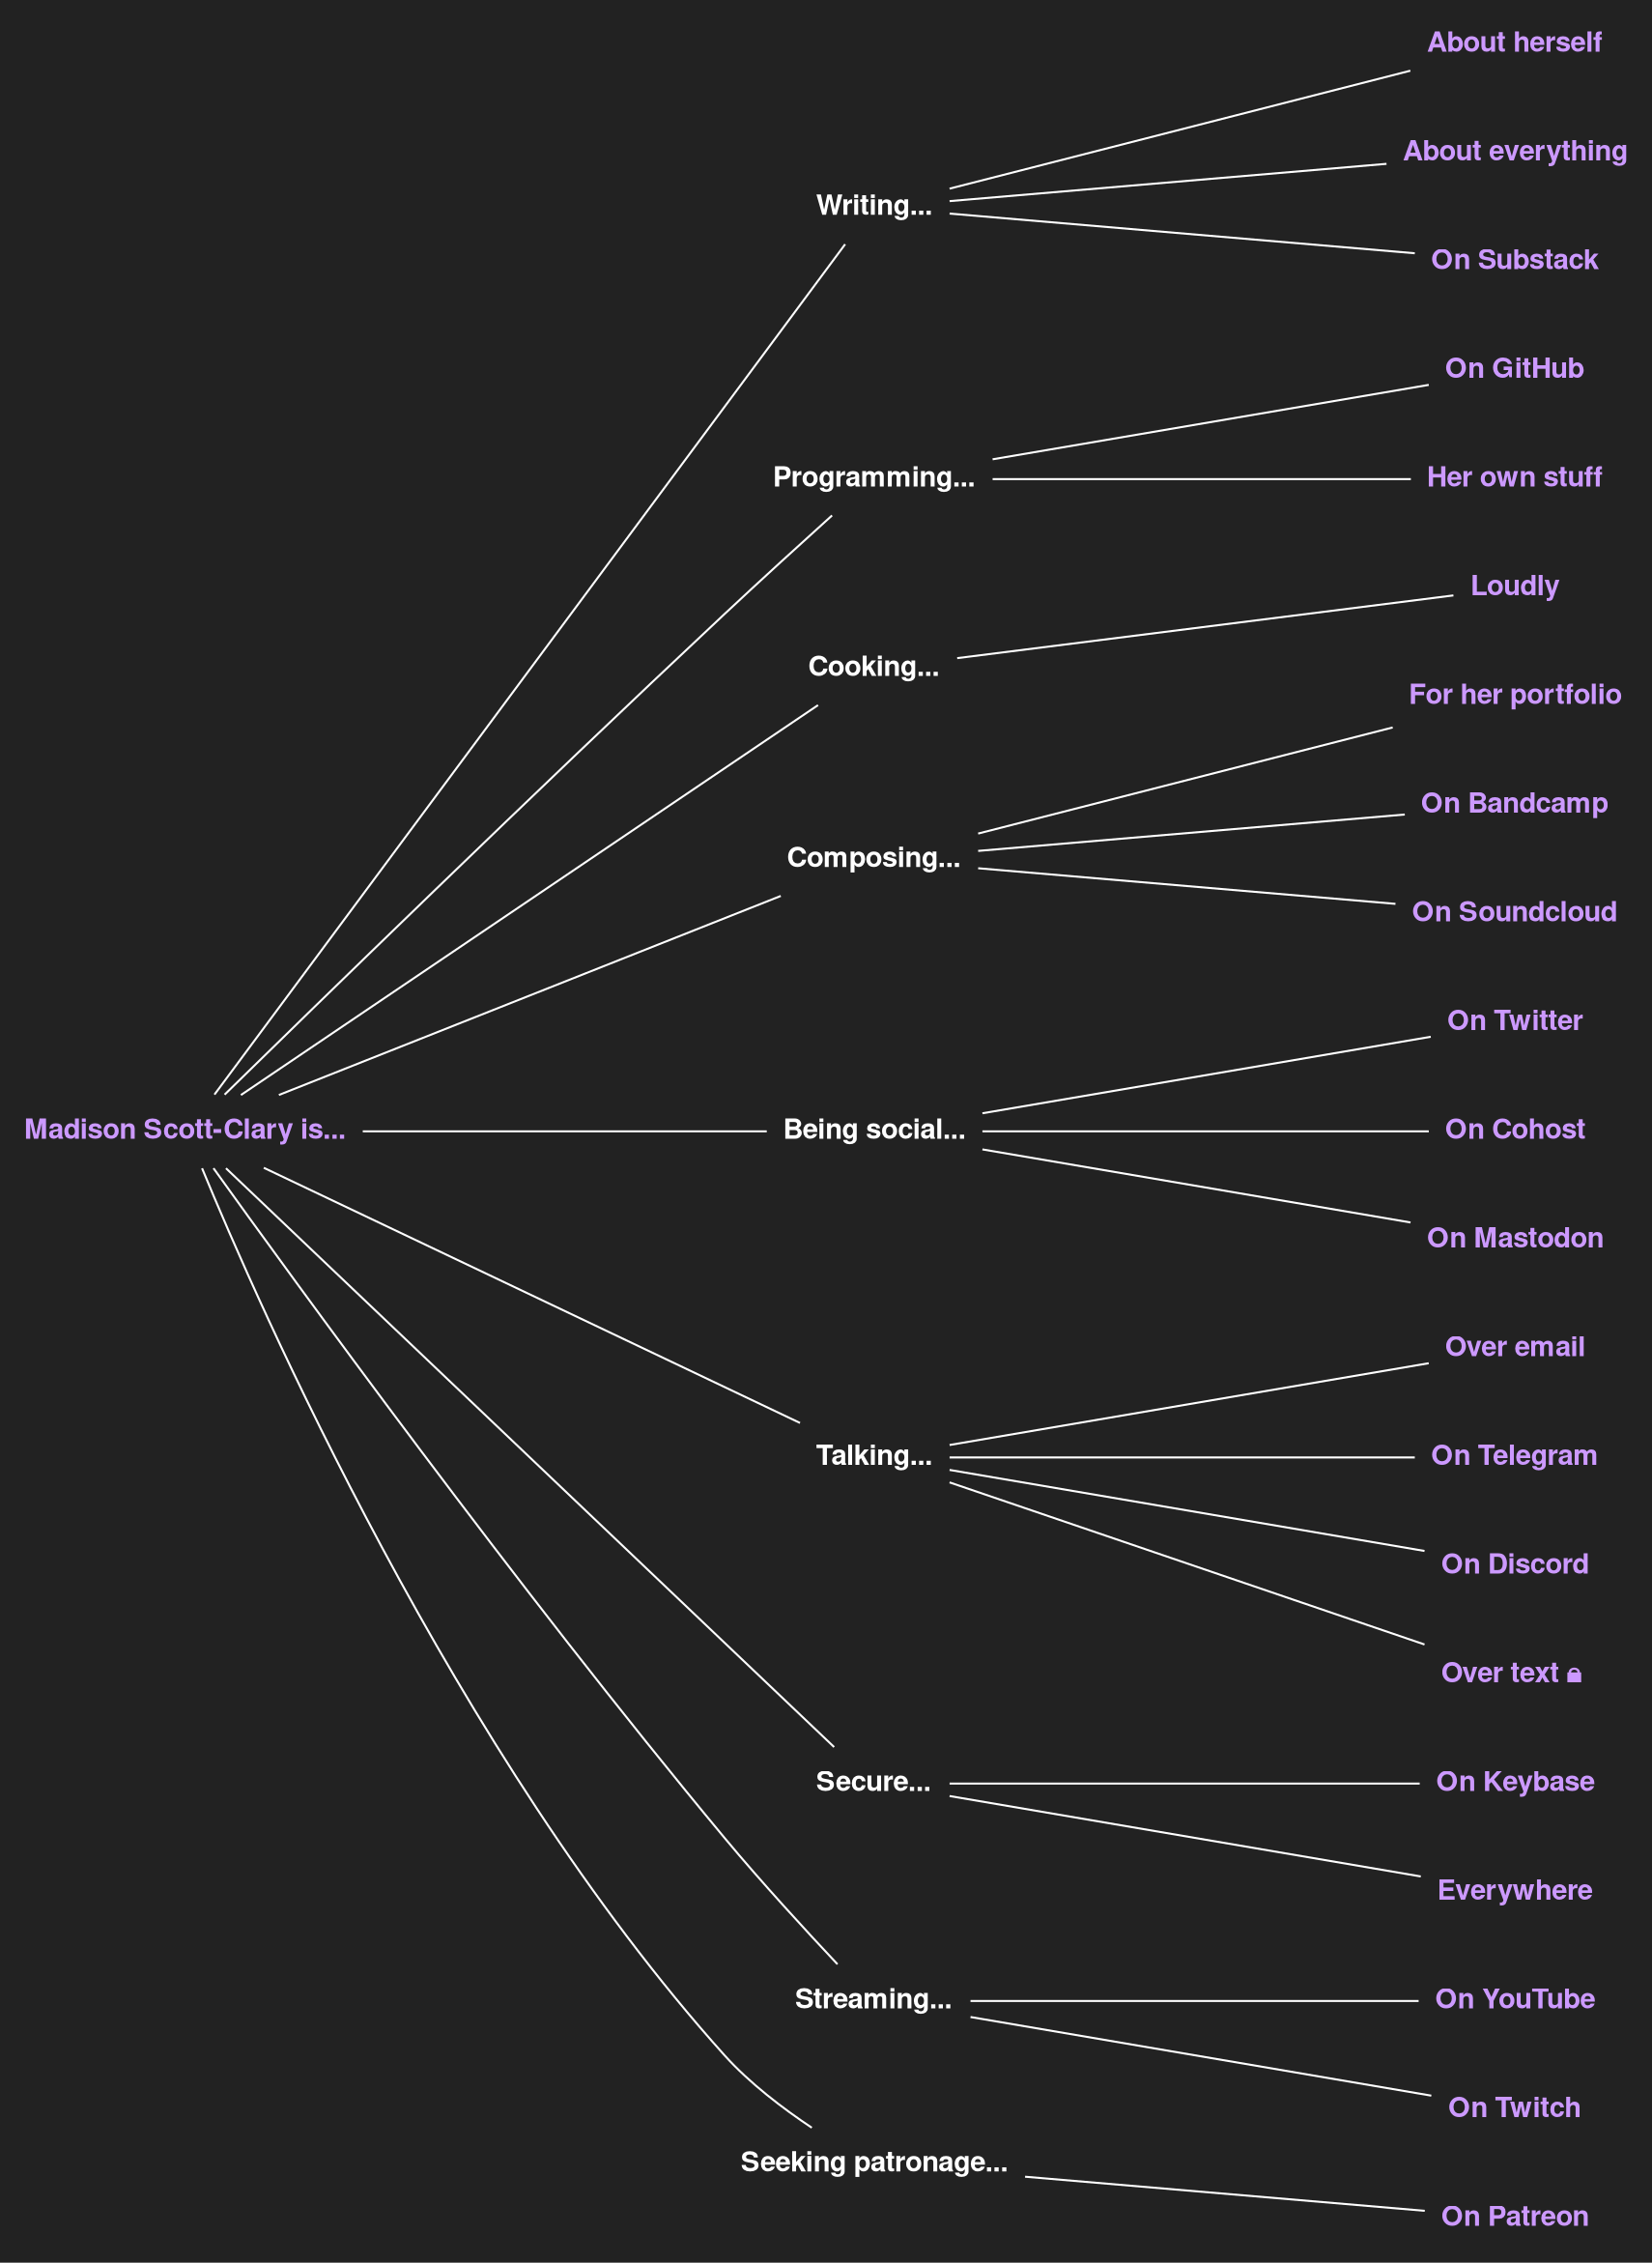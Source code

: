 graph is {
    node[shape="none",fontcolor="#ffffff",color="#ffffff",fontname="Helvetica bold"]
    edge[color="#ffffff"]
    graph[bgcolor="#222222",label="",margin="0",rankdir="LR",ranksep=2.5]

    copula [label="Madison Scott-Clary is...",fontcolor="#cc99ff",href="https://drab-makyo.com"]

    writing [label="Writing..."]
    /* writing_anything [label="Anything",fontcolor="#cc99ff",href="https://writing.drab-makyo.com"] 
     */
    writing_ally [label="About herself",fontcolor="#cc99ff",href="https://ally.id"]
    writing_portfolio [label="About everything",fontcolor="#cc99ff",href="https://makyo.ink"]
    writing_substack [label="On Substack",fontcolor="#cc99ff",href="https://makyo.substack.com"]
    copula -- writing -- { /* writing_anything, */ writing_ally, writing_portfolio, writing_substack }

    /*photography [label="Taking pictures..."]
    photography_flickr [label="On Flickr",fontcolor="#cc99ff",href="https://flickr.com/photos/ranna"]
    photography_portfolio [label="For her portfolio",fontcolor="#cc99ff",href="https://makyo.photography"]
    copula -- photography -- { photography_flickr, photography_portfolio }*/

    programming [label="Programming..."]
    programming_github [label="On GitHub",fontcolor="#cc99ff",href="https://github.com/makyo"]
    /* programming_launchpad [label="On Launchpad",fontcolor="#cc99ff",href="https://launchpad.net/~makyo"]
     */
    programming_personal [label="Her own stuff",fontcolor="#cc99ff",href="https://makyo.dev"]
    copula -- programming -- { programming_github, /*programming_launchpad,*/ programming_personal }

    cooking [label="Cooking..."]
    /*cooking_quietly [label="Quietly",fontcolor="#cc99ff",href="https://makyo.cooking"]
     */
    cooking_loudly [label="Loudly",fontcolor="#cc99ff",href="https://twitter.com/loudfood"]
    copula -- cooking -- { /*cooking_quietly,*/ cooking_loudly }

    composing [label="Composing..."]
    composing_portfolio [label="For her portfolio",fontcolor="#cc99ff",href="https://sounds.drab-makyo.com"]
    composing_bandcamp [label="On Bandcamp",fontcolor="#cc99ff",href="https://drab-makyo.bandcamp.com"]
    composing_soundcloud [label="On Soundcloud",fontcolor="#cc99ff",href="https://soundcloud.com/drabmakyo"]
    copula -- composing -- { composing_portfolio, composing_bandcamp, composing_soundcloud }

    social [label="Being social..."]
    social_twitter [label="On Twitter",fontcolor="#cc99ff",href="https://twitter.com/makyo_writes"]
    social_cohost [label="On Cohost",fontcolor="#cc99ff",href="https://cohost.org/makyo"]
    social_mastodon [label="On Mastodon",fontcolor="#cc99ff",href="https://writing.exchange/@makyo"]
    copula -- social -- { social_twitter, social_mastodon, social_cohost }

    talking [label="Talking..."]
    talking_email [label="Over email",fontcolor="#cc99ff",href="mailto:makyo@drab-makyo.com"]
    talking_telegram [label="On Telegram",fontcolor="#cc99ff",href="https://t.me/DrabMakyo"]
    talking_discord [label="On Discord",fontcolor="#cc99ff",href="https://discord.com/users/Makyo#7093",title="Makyo#7093"]
    /*talking_matrix [label="On Matrix",fontcolor="#cc99ff",href="https://matrix.to/#/@makyo:drab-makyo.com"]
    talking_wire [label="On Wire",fontcolor="#cc99ff",href="/wire",title="@makyo"]*/
    talking_phone [label="Over text 🔒 ",fontcolor="#cc99ff",href="tel:3038185943"]
    copula -- talking -- { talking_email, talking_telegram, talking_discord, talking_phone /*, talking_matrix, talking_wire*/ }

    /*working [label="Working..."]
    working_digitalocean [label="At DigitalOcean",fontcolor="#cc99ff",href="https://digitalocean.com"]
    working_hybrid [label="At Hybrid Ink, LLC",fontcolor="#cc99ff",href="https://hybrid.ink"] 
    copula -- working -- { working_hybrid, working_digitalocean }*/

    secure [label="Secure..."]
    secure_keybase [label="On Keybase",fontcolor="#cc99ff",href="https://keybase.io/makyo"]
    secure_everywhere [label="Everywhere",fontcolor="#cc99ff",href="https://drab-makyo.com/pgp"]
    copula -- secure -- { secure_everywhere, secure_keybase }

    playing [label="Streaming..."]
    playing_youtube [label="On YouTube",fontcolor="#cc99ff",href="https://www.youtube.com/@ephahvix"]
    playing_twitch [label="On Twitch",fontcolor="#cc99ff",href="https://twitch.tv/ephahvix"]
    copula -- playing -- { playing_youtube, playing_twitch }

    patron [label="Seeking patronage..."]
    patron_patreon [label="On Patreon",fontcolor="#cc99ff",href="https://patreon.com/makyo"]
    copula -- patron -- { patron_patreon }
}
